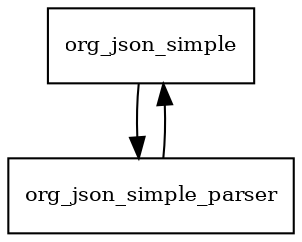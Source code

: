 digraph json_simple_1_1_package_dependencies {
  node [shape = box, fontsize=10.0];
  org_json_simple -> org_json_simple_parser;
  org_json_simple_parser -> org_json_simple;
}
